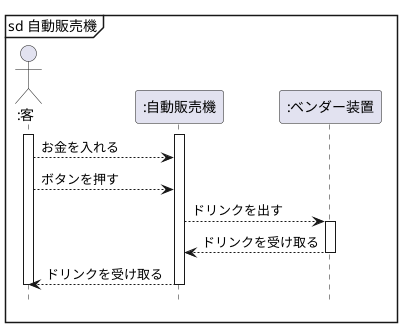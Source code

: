 @startuml
hide footbox
Actor ":客" as a
participant ":自動販売機" as b
participant ":ベンダー装置" as c
mainframe sd 自動販売機


activate a
activate b
a-->b:お金を入れる
a-->b:ボタンを押す
b-->c:ドリンクを出す
activate c
c-->b:ドリンクを受け取る
deactivate c
b-->a:ドリンクを受け取る
deactivate b
deactivate a

@enduml